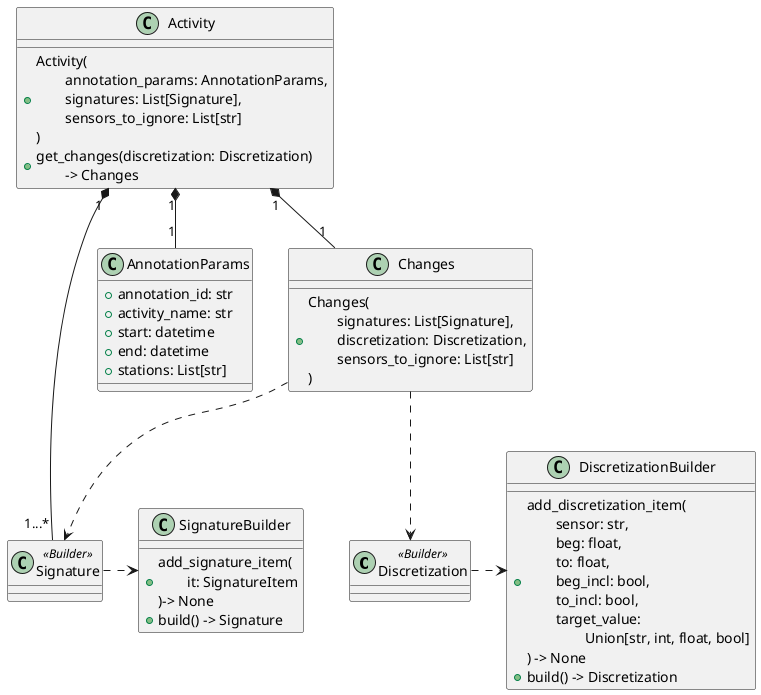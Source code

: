 @startuml

class Discretization <<Builder>> {
}

class Activity {
+ Activity(\n\tannotation_params: AnnotationParams,\n\tsignatures: List[Signature],\n\tsensors_to_ignore: List[str]\n)
+ get_changes(discretization: Discretization)\n\t-> Changes
}

class AnnotationParams {
+ annotation_id: str
+ activity_name: str
+ start: datetime
+ end: datetime
+ stations: List[str]
}

class Changes {
+ Changes(\n\tsignatures: List[Signature],\n\tdiscretization: Discretization,\n\tsensors_to_ignore: List[str]\n)
}

class Signature <<Builder>> {
}

class SignatureBuilder {
+ add_signature_item(\n\tit: SignatureItem\n)-> None
+ build() -> Signature
}

Signature .> SignatureBuilder

class DiscretizationBuilder {
+ add_discretization_item(\n\tsensor: str,\n\tbeg: float,\n\tto: float,\n\tbeg_incl: bool,\n\tto_incl: bool,\n\ttarget_value:\n\t\tUnion[str, int, float, bool]\n) -> None
+ build() -> Discretization
}

Discretization .> DiscretizationBuilder

Activity "1" *-- "1" AnnotationParams
Activity "1" *-- "1...*" Signature
Activity "1" *-- "1" Changes
Changes ..> Signature
Changes ..> Discretization

@enduml
